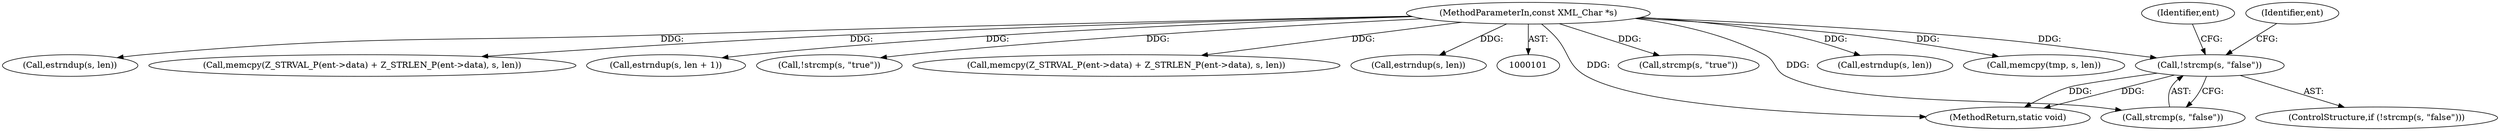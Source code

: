 digraph "0_php-src_a44c89e8af7c2410f4bfc5e097be2a5d0639a60c?w=1@API" {
"1000331" [label="(Call,!strcmp(s, \"false\"))"];
"1000103" [label="(MethodParameterIn,const XML_Char *s)"];
"1000319" [label="(Call,strcmp(s, \"true\"))"];
"1000154" [label="(Call,estrndup(s, len))"];
"1000332" [label="(Call,strcmp(s, \"false\"))"];
"1000378" [label="(Call,memcpy(tmp, s, len))"];
"1000305" [label="(Call,estrndup(s, len))"];
"1000347" [label="(Identifier,ent)"];
"1000103" [label="(MethodParameterIn,const XML_Char *s)"];
"1000429" [label="(MethodReturn,static void)"];
"1000183" [label="(Call,memcpy(Z_STRVAL_P(ent->data) + Z_STRLEN_P(ent->data), s, len))"];
"1000232" [label="(Call,estrndup(s, len + 1))"];
"1000318" [label="(Call,!strcmp(s, \"true\"))"];
"1000257" [label="(Call,memcpy(Z_STRVAL_P(ent->data) + Z_STRLEN_P(ent->data), s, len))"];
"1000421" [label="(Call,estrndup(s, len))"];
"1000331" [label="(Call,!strcmp(s, \"false\"))"];
"1000330" [label="(ControlStructure,if (!strcmp(s, \"false\")))"];
"1000339" [label="(Identifier,ent)"];
"1000331" -> "1000330"  [label="AST: "];
"1000331" -> "1000332"  [label="CFG: "];
"1000332" -> "1000331"  [label="AST: "];
"1000339" -> "1000331"  [label="CFG: "];
"1000347" -> "1000331"  [label="CFG: "];
"1000331" -> "1000429"  [label="DDG: "];
"1000331" -> "1000429"  [label="DDG: "];
"1000103" -> "1000331"  [label="DDG: "];
"1000103" -> "1000101"  [label="AST: "];
"1000103" -> "1000429"  [label="DDG: "];
"1000103" -> "1000154"  [label="DDG: "];
"1000103" -> "1000183"  [label="DDG: "];
"1000103" -> "1000232"  [label="DDG: "];
"1000103" -> "1000257"  [label="DDG: "];
"1000103" -> "1000305"  [label="DDG: "];
"1000103" -> "1000318"  [label="DDG: "];
"1000103" -> "1000319"  [label="DDG: "];
"1000103" -> "1000332"  [label="DDG: "];
"1000103" -> "1000378"  [label="DDG: "];
"1000103" -> "1000421"  [label="DDG: "];
}
